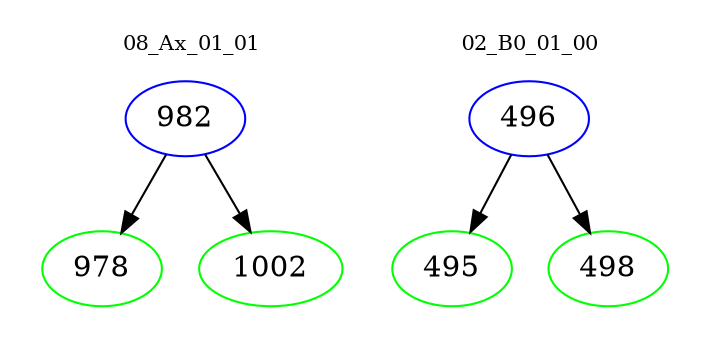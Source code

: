 digraph{
subgraph cluster_0 {
color = white
label = "08_Ax_01_01";
fontsize=10;
T0_982 [label="982", color="blue"]
T0_982 -> T0_978 [color="black"]
T0_978 [label="978", color="green"]
T0_982 -> T0_1002 [color="black"]
T0_1002 [label="1002", color="green"]
}
subgraph cluster_1 {
color = white
label = "02_B0_01_00";
fontsize=10;
T1_496 [label="496", color="blue"]
T1_496 -> T1_495 [color="black"]
T1_495 [label="495", color="green"]
T1_496 -> T1_498 [color="black"]
T1_498 [label="498", color="green"]
}
}

